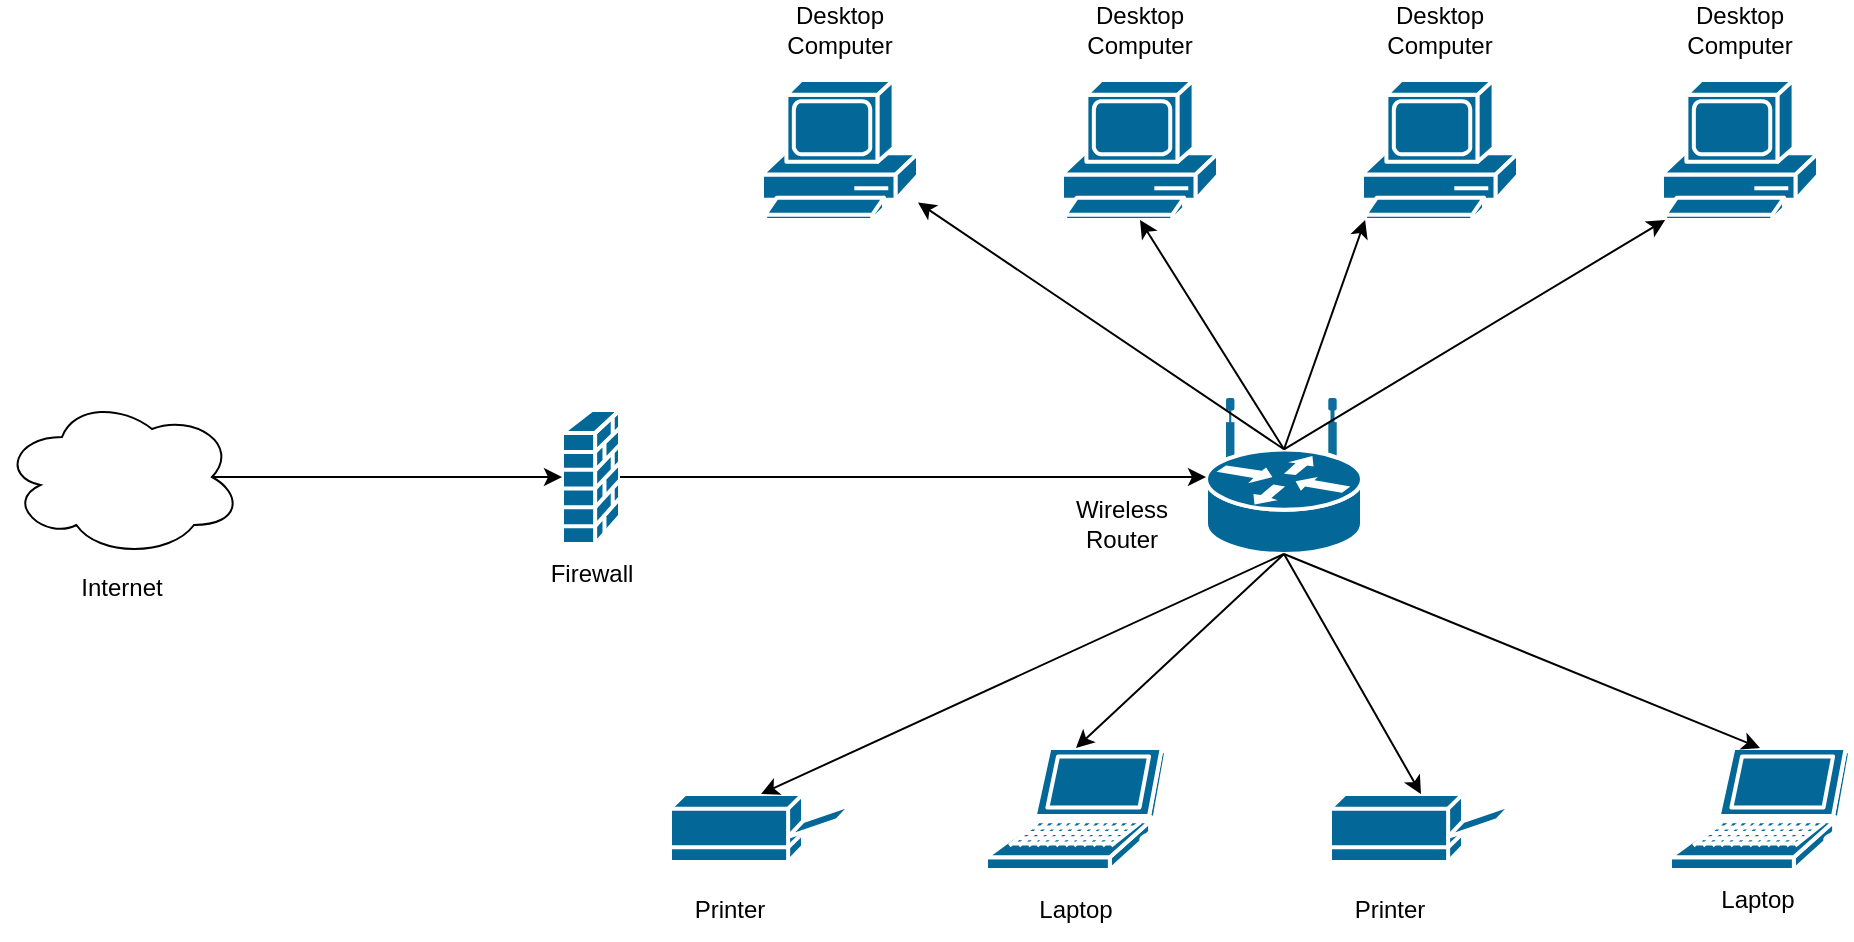 <mxfile version="21.6.6" type="github">
  <diagram id="6a731a19-8d31-9384-78a2-239565b7b9f0" name="Page-1">
    <mxGraphModel dx="1467" dy="775" grid="1" gridSize="10" guides="1" tooltips="1" connect="1" arrows="1" fold="1" page="1" pageScale="1" pageWidth="827" pageHeight="1169" background="none" math="0" shadow="0">
      <root>
        <mxCell id="0" />
        <mxCell id="1" parent="0" />
        <mxCell id="8tZi5z1F_i7uUcg0TgGo-2257" value="" style="shape=mxgraph.cisco.computers_and_peripherals.pc;sketch=0;html=1;pointerEvents=1;dashed=0;fillColor=#036897;strokeColor=#ffffff;strokeWidth=2;verticalLabelPosition=bottom;verticalAlign=top;align=center;outlineConnect=0;" parent="1" vertex="1">
          <mxGeometry x="650" y="250" width="78" height="70" as="geometry" />
        </mxCell>
        <mxCell id="8tZi5z1F_i7uUcg0TgGo-2258" value="" style="shape=mxgraph.cisco.computers_and_peripherals.pc;sketch=0;html=1;pointerEvents=1;dashed=0;fillColor=#036897;strokeColor=#ffffff;strokeWidth=2;verticalLabelPosition=bottom;verticalAlign=top;align=center;outlineConnect=0;" parent="1" vertex="1">
          <mxGeometry x="950" y="250" width="78" height="70" as="geometry" />
        </mxCell>
        <mxCell id="8tZi5z1F_i7uUcg0TgGo-2259" value="" style="shape=mxgraph.cisco.computers_and_peripherals.pc;sketch=0;html=1;pointerEvents=1;dashed=0;fillColor=#036897;strokeColor=#ffffff;strokeWidth=2;verticalLabelPosition=bottom;verticalAlign=top;align=center;outlineConnect=0;" parent="1" vertex="1">
          <mxGeometry x="800" y="250" width="78" height="70" as="geometry" />
        </mxCell>
        <mxCell id="8tZi5z1F_i7uUcg0TgGo-2260" value="" style="shape=mxgraph.cisco.computers_and_peripherals.pc;sketch=0;html=1;pointerEvents=1;dashed=0;fillColor=#036897;strokeColor=#ffffff;strokeWidth=2;verticalLabelPosition=bottom;verticalAlign=top;align=center;outlineConnect=0;" parent="1" vertex="1">
          <mxGeometry x="1100" y="250" width="78" height="70" as="geometry" />
        </mxCell>
        <mxCell id="Z5l-YCBJY1nO2jLgvpTq-1" value="" style="shape=mxgraph.cisco.computers_and_peripherals.printer;sketch=0;html=1;pointerEvents=1;dashed=0;fillColor=#036897;strokeColor=#ffffff;strokeWidth=2;verticalLabelPosition=bottom;verticalAlign=top;align=center;outlineConnect=0;" vertex="1" parent="1">
          <mxGeometry x="604" y="607" width="91" height="34" as="geometry" />
        </mxCell>
        <mxCell id="Z5l-YCBJY1nO2jLgvpTq-2" value="" style="shape=mxgraph.cisco.security.firewall;sketch=0;html=1;pointerEvents=1;dashed=0;fillColor=#036897;strokeColor=#ffffff;strokeWidth=2;verticalLabelPosition=bottom;verticalAlign=top;align=center;outlineConnect=0;" vertex="1" parent="1">
          <mxGeometry x="550" y="415" width="29" height="67" as="geometry" />
        </mxCell>
        <mxCell id="Z5l-YCBJY1nO2jLgvpTq-3" value="" style="shape=mxgraph.cisco.computers_and_peripherals.printer;sketch=0;html=1;pointerEvents=1;dashed=0;fillColor=#036897;strokeColor=#ffffff;strokeWidth=2;verticalLabelPosition=bottom;verticalAlign=top;align=center;outlineConnect=0;" vertex="1" parent="1">
          <mxGeometry x="934" y="607" width="91" height="34" as="geometry" />
        </mxCell>
        <mxCell id="Z5l-YCBJY1nO2jLgvpTq-4" value="" style="shape=mxgraph.cisco.computers_and_peripherals.laptop;sketch=0;html=1;pointerEvents=1;dashed=0;fillColor=#036897;strokeColor=#ffffff;strokeWidth=2;verticalLabelPosition=bottom;verticalAlign=top;align=center;outlineConnect=0;" vertex="1" parent="1">
          <mxGeometry x="762" y="584" width="90" height="61" as="geometry" />
        </mxCell>
        <mxCell id="Z5l-YCBJY1nO2jLgvpTq-5" value="" style="shape=mxgraph.cisco.computers_and_peripherals.laptop;sketch=0;html=1;pointerEvents=1;dashed=0;fillColor=#036897;strokeColor=#ffffff;strokeWidth=2;verticalLabelPosition=bottom;verticalAlign=top;align=center;outlineConnect=0;" vertex="1" parent="1">
          <mxGeometry x="1104" y="584" width="90" height="61" as="geometry" />
        </mxCell>
        <mxCell id="Z5l-YCBJY1nO2jLgvpTq-7" value="" style="shape=mxgraph.cisco.routers.wireless_router;sketch=0;html=1;pointerEvents=1;dashed=0;fillColor=#036897;strokeColor=#ffffff;strokeWidth=2;verticalLabelPosition=bottom;verticalAlign=top;align=center;outlineConnect=0;" vertex="1" parent="1">
          <mxGeometry x="872" y="410" width="78" height="77" as="geometry" />
        </mxCell>
        <mxCell id="Z5l-YCBJY1nO2jLgvpTq-8" value="" style="ellipse;shape=cloud;whiteSpace=wrap;html=1;" vertex="1" parent="1">
          <mxGeometry x="270" y="408.5" width="120" height="80" as="geometry" />
        </mxCell>
        <mxCell id="Z5l-YCBJY1nO2jLgvpTq-9" value="" style="endArrow=classic;html=1;rounded=0;exitX=0.875;exitY=0.5;exitDx=0;exitDy=0;exitPerimeter=0;entryX=0;entryY=0.5;entryDx=0;entryDy=0;entryPerimeter=0;" edge="1" parent="1" source="Z5l-YCBJY1nO2jLgvpTq-8" target="Z5l-YCBJY1nO2jLgvpTq-2">
          <mxGeometry width="50" height="50" relative="1" as="geometry">
            <mxPoint x="920" y="570" as="sourcePoint" />
            <mxPoint x="970" y="520" as="targetPoint" />
          </mxGeometry>
        </mxCell>
        <mxCell id="Z5l-YCBJY1nO2jLgvpTq-10" value="" style="endArrow=classic;html=1;rounded=0;exitX=1;exitY=0.5;exitDx=0;exitDy=0;exitPerimeter=0;entryX=0;entryY=0.5;entryDx=0;entryDy=0;entryPerimeter=0;" edge="1" parent="1" source="Z5l-YCBJY1nO2jLgvpTq-2" target="Z5l-YCBJY1nO2jLgvpTq-7">
          <mxGeometry width="50" height="50" relative="1" as="geometry">
            <mxPoint x="670" y="447.88" as="sourcePoint" />
            <mxPoint x="899" y="447.88" as="targetPoint" />
          </mxGeometry>
        </mxCell>
        <mxCell id="Z5l-YCBJY1nO2jLgvpTq-11" value="" style="endArrow=classic;html=1;rounded=0;exitX=0.5;exitY=0.32;exitDx=0;exitDy=0;exitPerimeter=0;" edge="1" parent="1" source="Z5l-YCBJY1nO2jLgvpTq-7" target="8tZi5z1F_i7uUcg0TgGo-2257">
          <mxGeometry width="50" height="50" relative="1" as="geometry">
            <mxPoint x="900" y="408.5" as="sourcePoint" />
            <mxPoint x="950" y="358.5" as="targetPoint" />
          </mxGeometry>
        </mxCell>
        <mxCell id="Z5l-YCBJY1nO2jLgvpTq-12" value="" style="endArrow=classic;html=1;rounded=0;exitX=0.5;exitY=0.32;exitDx=0;exitDy=0;exitPerimeter=0;entryX=0.5;entryY=1;entryDx=0;entryDy=0;entryPerimeter=0;" edge="1" parent="1" source="Z5l-YCBJY1nO2jLgvpTq-7" target="8tZi5z1F_i7uUcg0TgGo-2259">
          <mxGeometry width="50" height="50" relative="1" as="geometry">
            <mxPoint x="921" y="445" as="sourcePoint" />
            <mxPoint x="738" y="321" as="targetPoint" />
          </mxGeometry>
        </mxCell>
        <mxCell id="Z5l-YCBJY1nO2jLgvpTq-13" value="" style="endArrow=classic;html=1;rounded=0;exitX=0.5;exitY=0.32;exitDx=0;exitDy=0;exitPerimeter=0;entryX=0.02;entryY=1;entryDx=0;entryDy=0;entryPerimeter=0;" edge="1" parent="1" source="Z5l-YCBJY1nO2jLgvpTq-7" target="8tZi5z1F_i7uUcg0TgGo-2258">
          <mxGeometry width="50" height="50" relative="1" as="geometry">
            <mxPoint x="921" y="445" as="sourcePoint" />
            <mxPoint x="849" y="330" as="targetPoint" />
          </mxGeometry>
        </mxCell>
        <mxCell id="Z5l-YCBJY1nO2jLgvpTq-14" value="" style="endArrow=classic;html=1;rounded=0;exitX=0.5;exitY=0.32;exitDx=0;exitDy=0;exitPerimeter=0;entryX=0.02;entryY=1;entryDx=0;entryDy=0;entryPerimeter=0;" edge="1" parent="1" source="Z5l-YCBJY1nO2jLgvpTq-7" target="8tZi5z1F_i7uUcg0TgGo-2260">
          <mxGeometry width="50" height="50" relative="1" as="geometry">
            <mxPoint x="921" y="445" as="sourcePoint" />
            <mxPoint x="962" y="330" as="targetPoint" />
          </mxGeometry>
        </mxCell>
        <mxCell id="Z5l-YCBJY1nO2jLgvpTq-15" value="" style="endArrow=classic;html=1;rounded=0;exitX=0.5;exitY=1;exitDx=0;exitDy=0;exitPerimeter=0;entryX=0.5;entryY=0;entryDx=0;entryDy=0;entryPerimeter=0;" edge="1" parent="1" source="Z5l-YCBJY1nO2jLgvpTq-7" target="Z5l-YCBJY1nO2jLgvpTq-1">
          <mxGeometry width="50" height="50" relative="1" as="geometry">
            <mxPoint x="921" y="445" as="sourcePoint" />
            <mxPoint x="738" y="321" as="targetPoint" />
          </mxGeometry>
        </mxCell>
        <mxCell id="Z5l-YCBJY1nO2jLgvpTq-16" value="" style="endArrow=classic;html=1;rounded=0;exitX=0.5;exitY=1;exitDx=0;exitDy=0;exitPerimeter=0;entryX=0.5;entryY=0;entryDx=0;entryDy=0;entryPerimeter=0;" edge="1" parent="1" source="Z5l-YCBJY1nO2jLgvpTq-7" target="Z5l-YCBJY1nO2jLgvpTq-4">
          <mxGeometry width="50" height="50" relative="1" as="geometry">
            <mxPoint x="921" y="497" as="sourcePoint" />
            <mxPoint x="660" y="617" as="targetPoint" />
          </mxGeometry>
        </mxCell>
        <mxCell id="Z5l-YCBJY1nO2jLgvpTq-17" value="" style="endArrow=classic;html=1;rounded=0;exitX=0.5;exitY=1;exitDx=0;exitDy=0;exitPerimeter=0;entryX=0.5;entryY=0;entryDx=0;entryDy=0;entryPerimeter=0;" edge="1" parent="1" source="Z5l-YCBJY1nO2jLgvpTq-7" target="Z5l-YCBJY1nO2jLgvpTq-3">
          <mxGeometry width="50" height="50" relative="1" as="geometry">
            <mxPoint x="921" y="497" as="sourcePoint" />
            <mxPoint x="817" y="594" as="targetPoint" />
          </mxGeometry>
        </mxCell>
        <mxCell id="Z5l-YCBJY1nO2jLgvpTq-18" value="" style="endArrow=classic;html=1;rounded=0;exitX=0.5;exitY=1;exitDx=0;exitDy=0;exitPerimeter=0;entryX=0.5;entryY=0;entryDx=0;entryDy=0;entryPerimeter=0;" edge="1" parent="1" source="Z5l-YCBJY1nO2jLgvpTq-7" target="Z5l-YCBJY1nO2jLgvpTq-5">
          <mxGeometry width="50" height="50" relative="1" as="geometry">
            <mxPoint x="921" y="497" as="sourcePoint" />
            <mxPoint x="990" y="617" as="targetPoint" />
          </mxGeometry>
        </mxCell>
        <mxCell id="Z5l-YCBJY1nO2jLgvpTq-19" value="Internet" style="text;html=1;strokeColor=none;fillColor=none;align=center;verticalAlign=middle;whiteSpace=wrap;rounded=0;" vertex="1" parent="1">
          <mxGeometry x="300" y="488.5" width="60" height="30" as="geometry" />
        </mxCell>
        <mxCell id="Z5l-YCBJY1nO2jLgvpTq-20" value="Firewall" style="text;html=1;strokeColor=none;fillColor=none;align=center;verticalAlign=middle;whiteSpace=wrap;rounded=0;" vertex="1" parent="1">
          <mxGeometry x="534.5" y="482" width="60" height="30" as="geometry" />
        </mxCell>
        <mxCell id="Z5l-YCBJY1nO2jLgvpTq-21" value="Desktop Computer" style="text;html=1;strokeColor=none;fillColor=none;align=center;verticalAlign=middle;whiteSpace=wrap;rounded=0;" vertex="1" parent="1">
          <mxGeometry x="659" y="210" width="60" height="30" as="geometry" />
        </mxCell>
        <mxCell id="Z5l-YCBJY1nO2jLgvpTq-22" value="Desktop Computer" style="text;html=1;strokeColor=none;fillColor=none;align=center;verticalAlign=middle;whiteSpace=wrap;rounded=0;" vertex="1" parent="1">
          <mxGeometry x="809" y="210" width="60" height="30" as="geometry" />
        </mxCell>
        <mxCell id="Z5l-YCBJY1nO2jLgvpTq-23" value="Desktop Computer" style="text;html=1;strokeColor=none;fillColor=none;align=center;verticalAlign=middle;whiteSpace=wrap;rounded=0;" vertex="1" parent="1">
          <mxGeometry x="959" y="210" width="60" height="30" as="geometry" />
        </mxCell>
        <mxCell id="Z5l-YCBJY1nO2jLgvpTq-24" value="Desktop Computer" style="text;html=1;strokeColor=none;fillColor=none;align=center;verticalAlign=middle;whiteSpace=wrap;rounded=0;" vertex="1" parent="1">
          <mxGeometry x="1109" y="210" width="60" height="30" as="geometry" />
        </mxCell>
        <mxCell id="Z5l-YCBJY1nO2jLgvpTq-26" value="Printer" style="text;html=1;strokeColor=none;fillColor=none;align=center;verticalAlign=middle;whiteSpace=wrap;rounded=0;" vertex="1" parent="1">
          <mxGeometry x="604" y="650" width="60" height="30" as="geometry" />
        </mxCell>
        <mxCell id="Z5l-YCBJY1nO2jLgvpTq-27" value="Printer" style="text;html=1;strokeColor=none;fillColor=none;align=center;verticalAlign=middle;whiteSpace=wrap;rounded=0;" vertex="1" parent="1">
          <mxGeometry x="934" y="650" width="60" height="30" as="geometry" />
        </mxCell>
        <mxCell id="Z5l-YCBJY1nO2jLgvpTq-28" value="Laptop" style="text;html=1;strokeColor=none;fillColor=none;align=center;verticalAlign=middle;whiteSpace=wrap;rounded=0;" vertex="1" parent="1">
          <mxGeometry x="777" y="650" width="60" height="30" as="geometry" />
        </mxCell>
        <mxCell id="Z5l-YCBJY1nO2jLgvpTq-29" value="Laptop" style="text;html=1;strokeColor=none;fillColor=none;align=center;verticalAlign=middle;whiteSpace=wrap;rounded=0;" vertex="1" parent="1">
          <mxGeometry x="1118" y="645" width="60" height="30" as="geometry" />
        </mxCell>
        <mxCell id="Z5l-YCBJY1nO2jLgvpTq-30" value="Wireless Router" style="text;html=1;strokeColor=none;fillColor=none;align=center;verticalAlign=middle;whiteSpace=wrap;rounded=0;" vertex="1" parent="1">
          <mxGeometry x="800" y="457" width="60" height="30" as="geometry" />
        </mxCell>
      </root>
    </mxGraphModel>
  </diagram>
</mxfile>

